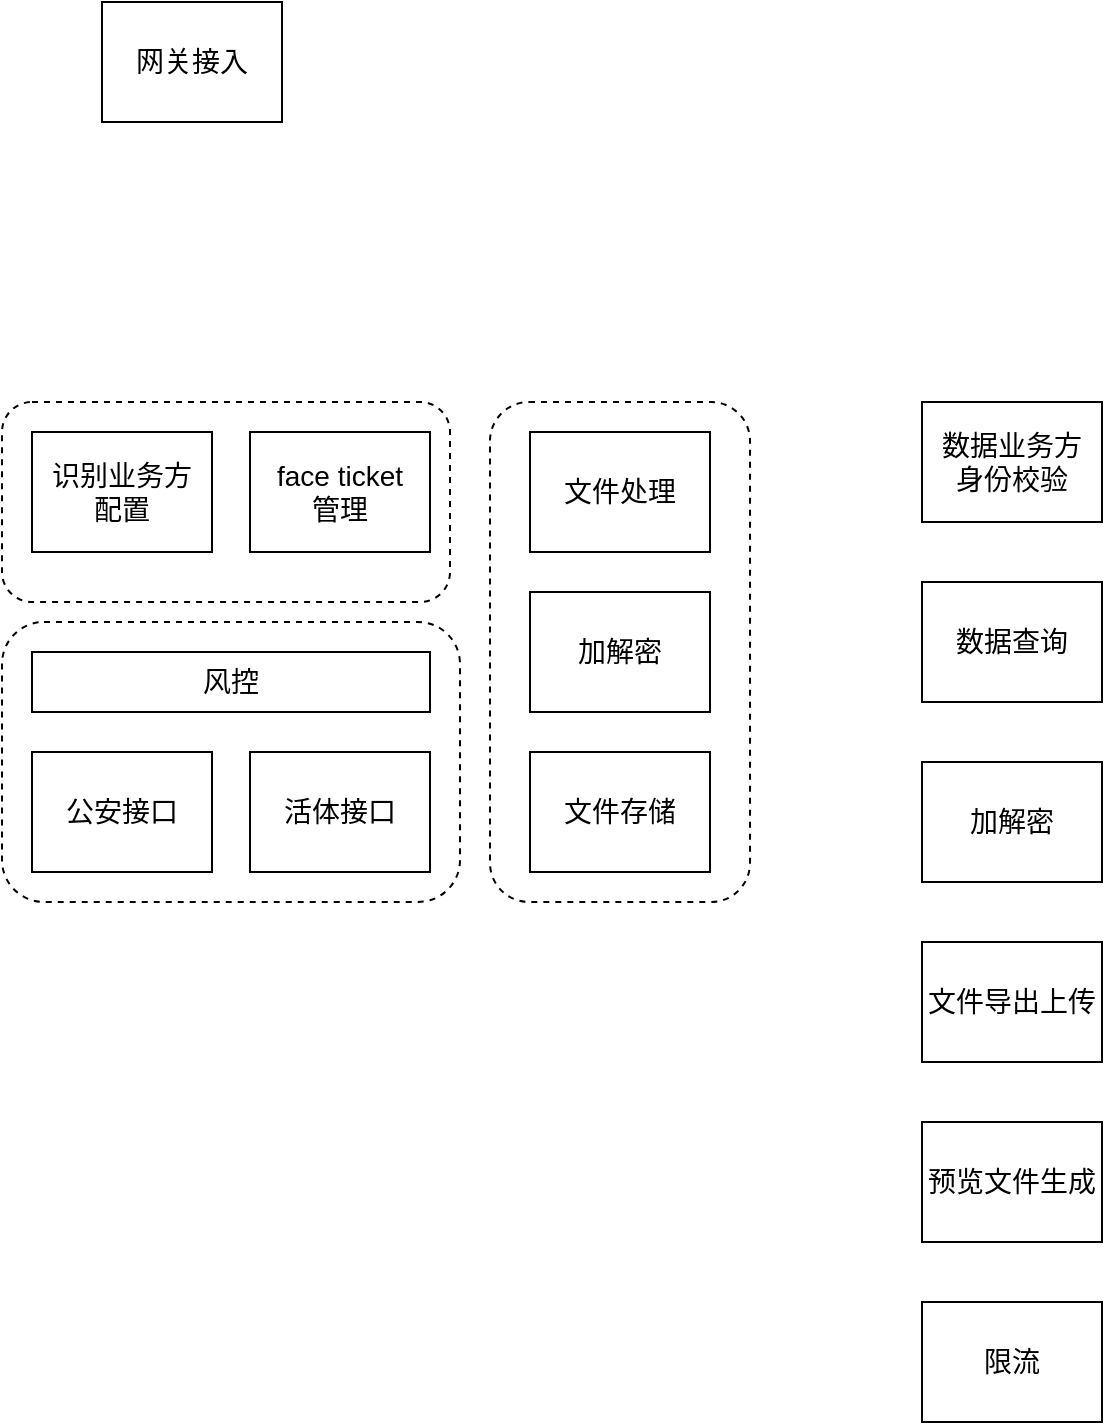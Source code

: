 <mxfile version="14.8.0" type="github">
  <diagram id="7RV-JXj0QohSXe9jy3x7" name="Page-1">
    <mxGraphModel dx="1422" dy="882" grid="1" gridSize="10" guides="1" tooltips="1" connect="1" arrows="1" fold="1" page="1" pageScale="1" pageWidth="827" pageHeight="1169" math="0" shadow="0">
      <root>
        <mxCell id="0" />
        <mxCell id="1" parent="0" />
        <mxCell id="yo01lzhlXYtrN9kHpcZc-1" value="加解密" style="rounded=0;whiteSpace=wrap;html=1;fontSize=14;" vertex="1" parent="1">
          <mxGeometry x="394" y="355" width="90" height="60" as="geometry" />
        </mxCell>
        <mxCell id="yo01lzhlXYtrN9kHpcZc-2" value="文件处理" style="rounded=0;whiteSpace=wrap;html=1;fontSize=14;" vertex="1" parent="1">
          <mxGeometry x="394" y="275" width="90" height="60" as="geometry" />
        </mxCell>
        <mxCell id="yo01lzhlXYtrN9kHpcZc-3" value="文件存储" style="rounded=0;whiteSpace=wrap;html=1;fontSize=14;" vertex="1" parent="1">
          <mxGeometry x="394" y="435" width="90" height="60" as="geometry" />
        </mxCell>
        <mxCell id="yo01lzhlXYtrN9kHpcZc-4" value="face ticket&lt;br&gt;管理" style="rounded=0;whiteSpace=wrap;html=1;fontSize=14;" vertex="1" parent="1">
          <mxGeometry x="254" y="275" width="90" height="60" as="geometry" />
        </mxCell>
        <mxCell id="yo01lzhlXYtrN9kHpcZc-5" value="风控" style="rounded=0;whiteSpace=wrap;html=1;fontSize=14;" vertex="1" parent="1">
          <mxGeometry x="145" y="385" width="199" height="30" as="geometry" />
        </mxCell>
        <mxCell id="yo01lzhlXYtrN9kHpcZc-6" value="活体接口" style="rounded=0;whiteSpace=wrap;html=1;fontSize=14;" vertex="1" parent="1">
          <mxGeometry x="254" y="435" width="90" height="60" as="geometry" />
        </mxCell>
        <mxCell id="yo01lzhlXYtrN9kHpcZc-9" value="公安接口" style="rounded=0;whiteSpace=wrap;html=1;fontSize=14;" vertex="1" parent="1">
          <mxGeometry x="145" y="435" width="90" height="60" as="geometry" />
        </mxCell>
        <mxCell id="yo01lzhlXYtrN9kHpcZc-10" value="识别业务方&lt;br&gt;配置" style="rounded=0;whiteSpace=wrap;html=1;fontSize=14;" vertex="1" parent="1">
          <mxGeometry x="145" y="275" width="90" height="60" as="geometry" />
        </mxCell>
        <mxCell id="yo01lzhlXYtrN9kHpcZc-11" value="数据业务方&lt;br&gt;身份校验" style="rounded=0;whiteSpace=wrap;html=1;fontSize=14;" vertex="1" parent="1">
          <mxGeometry x="590" y="260" width="90" height="60" as="geometry" />
        </mxCell>
        <mxCell id="yo01lzhlXYtrN9kHpcZc-12" value="网关接入" style="rounded=0;whiteSpace=wrap;html=1;fontSize=14;" vertex="1" parent="1">
          <mxGeometry x="180" y="60" width="90" height="60" as="geometry" />
        </mxCell>
        <mxCell id="yo01lzhlXYtrN9kHpcZc-13" value="数据查询" style="rounded=0;whiteSpace=wrap;html=1;fontSize=14;" vertex="1" parent="1">
          <mxGeometry x="590" y="350" width="90" height="60" as="geometry" />
        </mxCell>
        <mxCell id="yo01lzhlXYtrN9kHpcZc-14" value="加解密" style="rounded=0;whiteSpace=wrap;html=1;fontSize=14;" vertex="1" parent="1">
          <mxGeometry x="590" y="440" width="90" height="60" as="geometry" />
        </mxCell>
        <mxCell id="yo01lzhlXYtrN9kHpcZc-15" value="文件导出上传" style="rounded=0;whiteSpace=wrap;html=1;fontSize=14;" vertex="1" parent="1">
          <mxGeometry x="590" y="530" width="90" height="60" as="geometry" />
        </mxCell>
        <mxCell id="yo01lzhlXYtrN9kHpcZc-16" value="预览文件生成" style="rounded=0;whiteSpace=wrap;html=1;fontSize=14;" vertex="1" parent="1">
          <mxGeometry x="590" y="620" width="90" height="60" as="geometry" />
        </mxCell>
        <mxCell id="yo01lzhlXYtrN9kHpcZc-17" value="限流" style="rounded=0;whiteSpace=wrap;html=1;fontSize=14;" vertex="1" parent="1">
          <mxGeometry x="590" y="710" width="90" height="60" as="geometry" />
        </mxCell>
        <mxCell id="yo01lzhlXYtrN9kHpcZc-21" value="" style="rounded=1;whiteSpace=wrap;html=1;fontSize=14;fillColor=none;dashed=1;strokeWidth=1;" vertex="1" parent="1">
          <mxGeometry x="130" y="370" width="229" height="140" as="geometry" />
        </mxCell>
        <mxCell id="yo01lzhlXYtrN9kHpcZc-22" value="" style="rounded=1;whiteSpace=wrap;html=1;fontSize=14;fillColor=none;dashed=1;strokeWidth=1;" vertex="1" parent="1">
          <mxGeometry x="374" y="260" width="130" height="250" as="geometry" />
        </mxCell>
        <mxCell id="yo01lzhlXYtrN9kHpcZc-23" value="" style="rounded=1;whiteSpace=wrap;html=1;fontSize=14;fillColor=none;dashed=1;strokeWidth=1;" vertex="1" parent="1">
          <mxGeometry x="130" y="260" width="224" height="100" as="geometry" />
        </mxCell>
      </root>
    </mxGraphModel>
  </diagram>
</mxfile>
